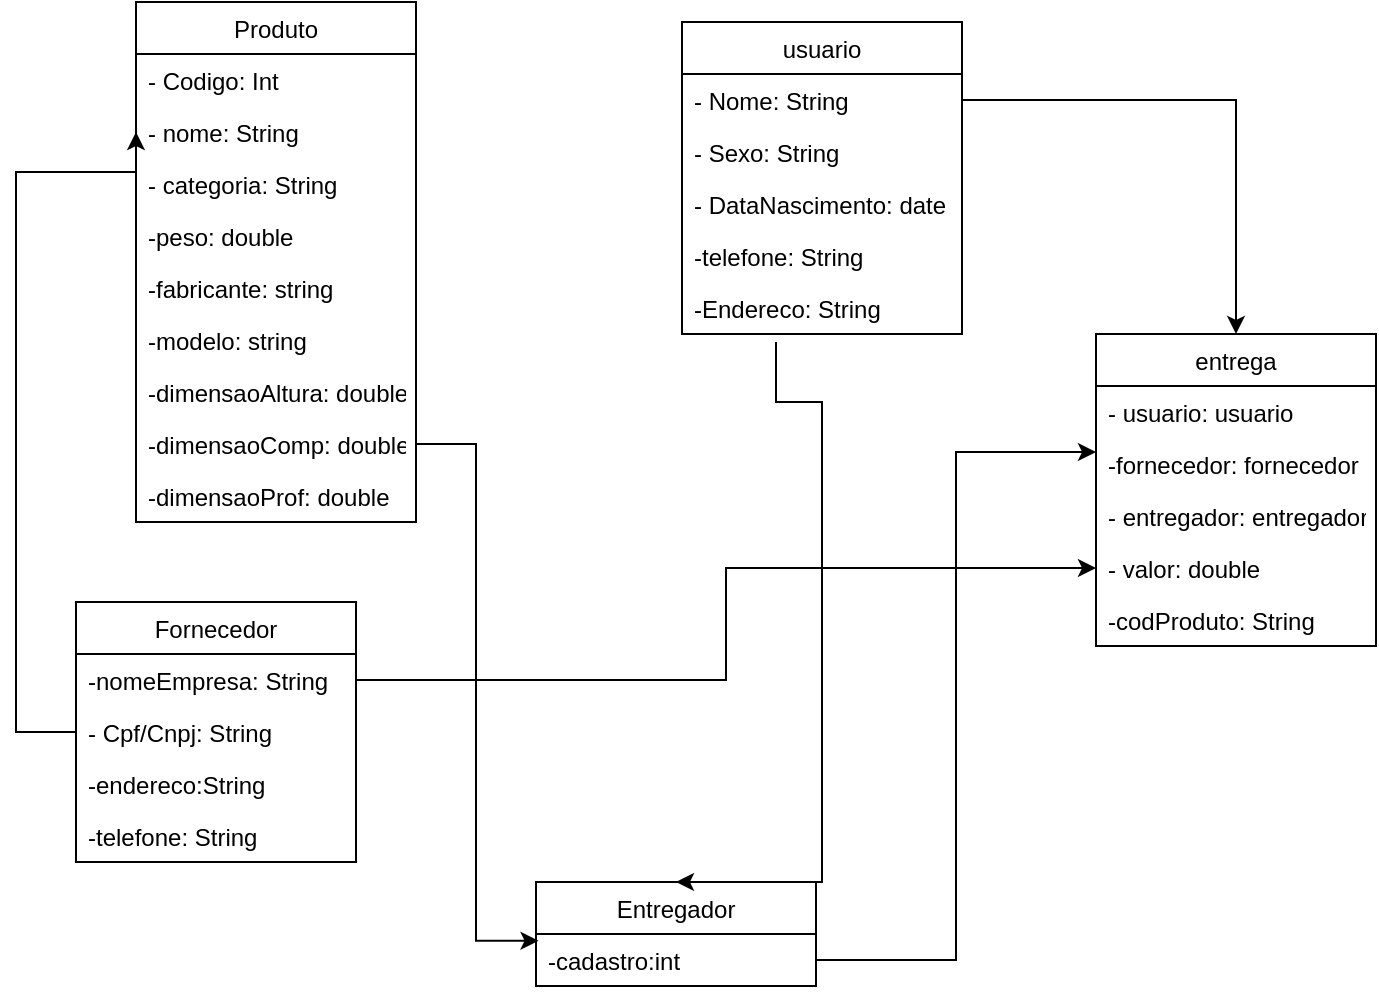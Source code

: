 <mxfile version="13.7.9" type="device" pages="2"><diagram id="UkjxDVpbrwmjhv6RDW0h" name="Page-1"><mxGraphModel dx="852" dy="494" grid="1" gridSize="10" guides="1" tooltips="1" connect="1" arrows="1" fold="1" page="1" pageScale="1" pageWidth="827" pageHeight="1169" math="0" shadow="0"><root><mxCell id="0"/><mxCell id="1" parent="0"/><mxCell id="aJg7zhvlFqePg3v7DLbq-14" style="edgeStyle=orthogonalEdgeStyle;rounded=0;orthogonalLoop=1;jettySize=auto;html=1;exitX=1;exitY=0.5;exitDx=0;exitDy=0;entryX=0.009;entryY=0.131;entryDx=0;entryDy=0;entryPerimeter=0;" parent="1" source="YXcDNK0-vvPofrnHVnD6-9" target="aJg7zhvlFqePg3v7DLbq-10" edge="1"><mxGeometry relative="1" as="geometry"><mxPoint x="353" y="654" as="targetPoint"/><mxPoint x="183" y="654" as="sourcePoint"/></mxGeometry></mxCell><mxCell id="aJg7zhvlFqePg3v7DLbq-43" style="edgeStyle=orthogonalEdgeStyle;rounded=0;orthogonalLoop=1;jettySize=auto;html=1;exitX=1;exitY=0.5;exitDx=0;exitDy=0;entryX=0.5;entryY=0;entryDx=0;entryDy=0;" parent="1" source="aJg7zhvlFqePg3v7DLbq-17" target="aJg7zhvlFqePg3v7DLbq-20" edge="1"><mxGeometry relative="1" as="geometry"><mxPoint x="622.32" y="487.94" as="sourcePoint"/><mxPoint x="803.58" y="452.346" as="targetPoint"/></mxGeometry></mxCell><mxCell id="aJg7zhvlFqePg3v7DLbq-16" value="usuario" style="swimlane;fontStyle=0;childLayout=stackLayout;horizontal=1;startSize=26;fillColor=none;horizontalStack=0;resizeParent=1;resizeParentMax=0;resizeLast=0;collapsible=1;marginBottom=0;" parent="1" vertex="1"><mxGeometry x="363" y="320" width="140" height="156" as="geometry"/></mxCell><mxCell id="aJg7zhvlFqePg3v7DLbq-17" value="- Nome: String" style="text;strokeColor=none;fillColor=none;align=left;verticalAlign=top;spacingLeft=4;spacingRight=4;overflow=hidden;rotatable=0;points=[[0,0.5],[1,0.5]];portConstraint=eastwest;" parent="aJg7zhvlFqePg3v7DLbq-16" vertex="1"><mxGeometry y="26" width="140" height="26" as="geometry"/></mxCell><mxCell id="aJg7zhvlFqePg3v7DLbq-45" value="- Sexo: String" style="text;strokeColor=none;fillColor=none;align=left;verticalAlign=top;spacingLeft=4;spacingRight=4;overflow=hidden;rotatable=0;points=[[0,0.5],[1,0.5]];portConstraint=eastwest;" parent="aJg7zhvlFqePg3v7DLbq-16" vertex="1"><mxGeometry y="52" width="140" height="26" as="geometry"/></mxCell><mxCell id="5SFWbzJihNfuTKMtLIJx-1" value="- DataNascimento: date" style="text;strokeColor=none;fillColor=none;align=left;verticalAlign=top;spacingLeft=4;spacingRight=4;overflow=hidden;rotatable=0;points=[[0,0.5],[1,0.5]];portConstraint=eastwest;" parent="aJg7zhvlFqePg3v7DLbq-16" vertex="1"><mxGeometry y="78" width="140" height="26" as="geometry"/></mxCell><mxCell id="aJg7zhvlFqePg3v7DLbq-46" value="-telefone: String" style="text;strokeColor=none;fillColor=none;align=left;verticalAlign=top;spacingLeft=4;spacingRight=4;overflow=hidden;rotatable=0;points=[[0,0.5],[1,0.5]];portConstraint=eastwest;" parent="aJg7zhvlFqePg3v7DLbq-16" vertex="1"><mxGeometry y="104" width="140" height="26" as="geometry"/></mxCell><mxCell id="wCSIDx02SX2xKHiVmclu-1" value="-Endereco: String" style="text;strokeColor=none;fillColor=none;align=left;verticalAlign=top;spacingLeft=4;spacingRight=4;overflow=hidden;rotatable=0;points=[[0,0.5],[1,0.5]];portConstraint=eastwest;" parent="aJg7zhvlFqePg3v7DLbq-16" vertex="1"><mxGeometry y="130" width="140" height="26" as="geometry"/></mxCell><mxCell id="5SFWbzJihNfuTKMtLIJx-3" style="edgeStyle=orthogonalEdgeStyle;rounded=0;orthogonalLoop=1;jettySize=auto;html=1;entryX=0.5;entryY=0;entryDx=0;entryDy=0;" parent="1" target="aJg7zhvlFqePg3v7DLbq-9" edge="1"><mxGeometry relative="1" as="geometry"><mxPoint x="410" y="480" as="sourcePoint"/><Array as="points"><mxPoint x="410" y="510"/><mxPoint x="433" y="510"/></Array></mxGeometry></mxCell><mxCell id="aJg7zhvlFqePg3v7DLbq-1" value="Fornecedor" style="swimlane;fontStyle=0;childLayout=stackLayout;horizontal=1;startSize=26;fillColor=none;horizontalStack=0;resizeParent=1;resizeParentMax=0;resizeLast=0;collapsible=1;marginBottom=0;" parent="1" vertex="1"><mxGeometry x="60" y="610" width="140" height="130" as="geometry"/></mxCell><mxCell id="aJg7zhvlFqePg3v7DLbq-2" value="-nomeEmpresa: String" style="text;strokeColor=none;fillColor=none;align=left;verticalAlign=top;spacingLeft=4;spacingRight=4;overflow=hidden;rotatable=0;points=[[0,0.5],[1,0.5]];portConstraint=eastwest;" parent="aJg7zhvlFqePg3v7DLbq-1" vertex="1"><mxGeometry y="26" width="140" height="26" as="geometry"/></mxCell><mxCell id="wCSIDx02SX2xKHiVmclu-9" value="- Cpf/Cnpj: String" style="text;strokeColor=none;fillColor=none;align=left;verticalAlign=top;spacingLeft=4;spacingRight=4;overflow=hidden;rotatable=0;points=[[0,0.5],[1,0.5]];portConstraint=eastwest;" parent="aJg7zhvlFqePg3v7DLbq-1" vertex="1"><mxGeometry y="52" width="140" height="26" as="geometry"/></mxCell><mxCell id="wCSIDx02SX2xKHiVmclu-8" value="-endereco:String" style="text;strokeColor=none;fillColor=none;align=left;verticalAlign=top;spacingLeft=4;spacingRight=4;overflow=hidden;rotatable=0;points=[[0,0.5],[1,0.5]];portConstraint=eastwest;" parent="aJg7zhvlFqePg3v7DLbq-1" vertex="1"><mxGeometry y="78" width="140" height="26" as="geometry"/></mxCell><mxCell id="wCSIDx02SX2xKHiVmclu-11" value="-telefone: String" style="text;strokeColor=none;fillColor=none;align=left;verticalAlign=top;spacingLeft=4;spacingRight=4;overflow=hidden;rotatable=0;points=[[0,0.5],[1,0.5]];portConstraint=eastwest;" parent="aJg7zhvlFqePg3v7DLbq-1" vertex="1"><mxGeometry y="104" width="140" height="26" as="geometry"/></mxCell><mxCell id="wCSIDx02SX2xKHiVmclu-12" style="edgeStyle=orthogonalEdgeStyle;rounded=0;orthogonalLoop=1;jettySize=auto;html=1;entryX=0;entryY=0.5;entryDx=0;entryDy=0;" parent="1" source="wCSIDx02SX2xKHiVmclu-9" target="aJg7zhvlFqePg3v7DLbq-26" edge="1"><mxGeometry relative="1" as="geometry"><Array as="points"><mxPoint x="30" y="675"/><mxPoint x="30" y="395"/></Array></mxGeometry></mxCell><mxCell id="aJg7zhvlFqePg3v7DLbq-20" value="entrega" style="swimlane;fontStyle=0;childLayout=stackLayout;horizontal=1;startSize=26;fillColor=none;horizontalStack=0;resizeParent=1;resizeParentMax=0;resizeLast=0;collapsible=1;marginBottom=0;" parent="1" vertex="1"><mxGeometry x="570" y="476" width="140" height="156" as="geometry"/></mxCell><mxCell id="YXcDNK0-vvPofrnHVnD6-1" value="- usuario: usuario" style="text;strokeColor=none;fillColor=none;align=left;verticalAlign=top;spacingLeft=4;spacingRight=4;overflow=hidden;rotatable=0;points=[[0,0.5],[1,0.5]];portConstraint=eastwest;" vertex="1" parent="aJg7zhvlFqePg3v7DLbq-20"><mxGeometry y="26" width="140" height="26" as="geometry"/></mxCell><mxCell id="aJg7zhvlFqePg3v7DLbq-50" value="-fornecedor: fornecedor" style="text;strokeColor=none;fillColor=none;align=left;verticalAlign=top;spacingLeft=4;spacingRight=4;overflow=hidden;rotatable=0;points=[[0,0.5],[1,0.5]];portConstraint=eastwest;" parent="aJg7zhvlFqePg3v7DLbq-20" vertex="1"><mxGeometry y="52" width="140" height="26" as="geometry"/></mxCell><mxCell id="YXcDNK0-vvPofrnHVnD6-3" value="- entregador: entregador" style="text;strokeColor=none;fillColor=none;align=left;verticalAlign=top;spacingLeft=4;spacingRight=4;overflow=hidden;rotatable=0;points=[[0,0.5],[1,0.5]];portConstraint=eastwest;" vertex="1" parent="aJg7zhvlFqePg3v7DLbq-20"><mxGeometry y="78" width="140" height="26" as="geometry"/></mxCell><mxCell id="YXcDNK0-vvPofrnHVnD6-2" value="- valor: double" style="text;strokeColor=none;fillColor=none;align=left;verticalAlign=top;spacingLeft=4;spacingRight=4;overflow=hidden;rotatable=0;points=[[0,0.5],[1,0.5]];portConstraint=eastwest;" vertex="1" parent="aJg7zhvlFqePg3v7DLbq-20"><mxGeometry y="104" width="140" height="26" as="geometry"/></mxCell><mxCell id="YXcDNK0-vvPofrnHVnD6-4" value="-codProduto: String" style="text;strokeColor=none;fillColor=none;align=left;verticalAlign=top;spacingLeft=4;spacingRight=4;overflow=hidden;rotatable=0;points=[[0,0.5],[1,0.5]];portConstraint=eastwest;" vertex="1" parent="aJg7zhvlFqePg3v7DLbq-20"><mxGeometry y="130" width="140" height="26" as="geometry"/></mxCell><mxCell id="aJg7zhvlFqePg3v7DLbq-24" value="Produto" style="swimlane;fontStyle=0;childLayout=stackLayout;horizontal=1;startSize=26;fillColor=none;horizontalStack=0;resizeParent=1;resizeParentMax=0;resizeLast=0;collapsible=1;marginBottom=0;" parent="1" vertex="1"><mxGeometry x="90" y="310" width="140" height="260" as="geometry"/></mxCell><mxCell id="aJg7zhvlFqePg3v7DLbq-25" value="- Codigo: Int" style="text;strokeColor=none;fillColor=none;align=left;verticalAlign=top;spacingLeft=4;spacingRight=4;overflow=hidden;rotatable=0;points=[[0,0.5],[1,0.5]];portConstraint=eastwest;" parent="aJg7zhvlFqePg3v7DLbq-24" vertex="1"><mxGeometry y="26" width="140" height="26" as="geometry"/></mxCell><mxCell id="aJg7zhvlFqePg3v7DLbq-26" value="- nome: String" style="text;strokeColor=none;fillColor=none;align=left;verticalAlign=top;spacingLeft=4;spacingRight=4;overflow=hidden;rotatable=0;points=[[0,0.5],[1,0.5]];portConstraint=eastwest;" parent="aJg7zhvlFqePg3v7DLbq-24" vertex="1"><mxGeometry y="52" width="140" height="26" as="geometry"/></mxCell><mxCell id="aJg7zhvlFqePg3v7DLbq-27" value="- categoria: String" style="text;strokeColor=none;fillColor=none;align=left;verticalAlign=top;spacingLeft=4;spacingRight=4;overflow=hidden;rotatable=0;points=[[0,0.5],[1,0.5]];portConstraint=eastwest;" parent="aJg7zhvlFqePg3v7DLbq-24" vertex="1"><mxGeometry y="78" width="140" height="26" as="geometry"/></mxCell><mxCell id="YXcDNK0-vvPofrnHVnD6-5" value="-peso: double" style="text;strokeColor=none;fillColor=none;align=left;verticalAlign=top;spacingLeft=4;spacingRight=4;overflow=hidden;rotatable=0;points=[[0,0.5],[1,0.5]];portConstraint=eastwest;" vertex="1" parent="aJg7zhvlFqePg3v7DLbq-24"><mxGeometry y="104" width="140" height="26" as="geometry"/></mxCell><mxCell id="YXcDNK0-vvPofrnHVnD6-6" value="-fabricante: string" style="text;strokeColor=none;fillColor=none;align=left;verticalAlign=top;spacingLeft=4;spacingRight=4;overflow=hidden;rotatable=0;points=[[0,0.5],[1,0.5]];portConstraint=eastwest;" vertex="1" parent="aJg7zhvlFqePg3v7DLbq-24"><mxGeometry y="130" width="140" height="26" as="geometry"/></mxCell><mxCell id="YXcDNK0-vvPofrnHVnD6-7" value="-modelo: string" style="text;strokeColor=none;fillColor=none;align=left;verticalAlign=top;spacingLeft=4;spacingRight=4;overflow=hidden;rotatable=0;points=[[0,0.5],[1,0.5]];portConstraint=eastwest;" vertex="1" parent="aJg7zhvlFqePg3v7DLbq-24"><mxGeometry y="156" width="140" height="26" as="geometry"/></mxCell><mxCell id="YXcDNK0-vvPofrnHVnD6-8" value="-dimensaoAltura: double" style="text;strokeColor=none;fillColor=none;align=left;verticalAlign=top;spacingLeft=4;spacingRight=4;overflow=hidden;rotatable=0;points=[[0,0.5],[1,0.5]];portConstraint=eastwest;" vertex="1" parent="aJg7zhvlFqePg3v7DLbq-24"><mxGeometry y="182" width="140" height="26" as="geometry"/></mxCell><mxCell id="YXcDNK0-vvPofrnHVnD6-9" value="-dimensaoComp: double" style="text;strokeColor=none;fillColor=none;align=left;verticalAlign=top;spacingLeft=4;spacingRight=4;overflow=hidden;rotatable=0;points=[[0,0.5],[1,0.5]];portConstraint=eastwest;" vertex="1" parent="aJg7zhvlFqePg3v7DLbq-24"><mxGeometry y="208" width="140" height="26" as="geometry"/></mxCell><mxCell id="YXcDNK0-vvPofrnHVnD6-10" value="-dimensaoProf: double" style="text;strokeColor=none;fillColor=none;align=left;verticalAlign=top;spacingLeft=4;spacingRight=4;overflow=hidden;rotatable=0;points=[[0,0.5],[1,0.5]];portConstraint=eastwest;" vertex="1" parent="aJg7zhvlFqePg3v7DLbq-24"><mxGeometry y="234" width="140" height="26" as="geometry"/></mxCell><mxCell id="YXcDNK0-vvPofrnHVnD6-11" style="edgeStyle=orthogonalEdgeStyle;rounded=0;orthogonalLoop=1;jettySize=auto;html=1;entryX=0;entryY=0.269;entryDx=0;entryDy=0;entryPerimeter=0;" edge="1" parent="1" source="aJg7zhvlFqePg3v7DLbq-10" target="aJg7zhvlFqePg3v7DLbq-50"><mxGeometry relative="1" as="geometry"/></mxCell><mxCell id="aJg7zhvlFqePg3v7DLbq-9" value="Entregador" style="swimlane;fontStyle=0;childLayout=stackLayout;horizontal=1;startSize=26;fillColor=none;horizontalStack=0;resizeParent=1;resizeParentMax=0;resizeLast=0;collapsible=1;marginBottom=0;" parent="1" vertex="1"><mxGeometry x="290" y="750" width="140" height="52" as="geometry"/></mxCell><mxCell id="aJg7zhvlFqePg3v7DLbq-10" value="-cadastro:int" style="text;strokeColor=none;fillColor=none;align=left;verticalAlign=top;spacingLeft=4;spacingRight=4;overflow=hidden;rotatable=0;points=[[0,0.5],[1,0.5]];portConstraint=eastwest;" parent="aJg7zhvlFqePg3v7DLbq-9" vertex="1"><mxGeometry y="26" width="140" height="26" as="geometry"/></mxCell><mxCell id="YXcDNK0-vvPofrnHVnD6-12" style="edgeStyle=orthogonalEdgeStyle;rounded=0;orthogonalLoop=1;jettySize=auto;html=1;" edge="1" parent="1" source="aJg7zhvlFqePg3v7DLbq-2" target="YXcDNK0-vvPofrnHVnD6-2"><mxGeometry relative="1" as="geometry"/></mxCell></root></mxGraphModel></diagram><diagram id="T4SCVXZBZZIFaNc6w9dt" name="Página-2"><mxGraphModel dx="852" dy="494" grid="1" gridSize="10" guides="1" tooltips="1" connect="1" arrows="1" fold="1" page="1" pageScale="1" pageWidth="827" pageHeight="1169" math="0" shadow="0"><root><mxCell id="Fne_xt8MWWb09PbKzfc0-0"/><mxCell id="Fne_xt8MWWb09PbKzfc0-1" parent="Fne_xt8MWWb09PbKzfc0-0"/></root></mxGraphModel></diagram></mxfile>